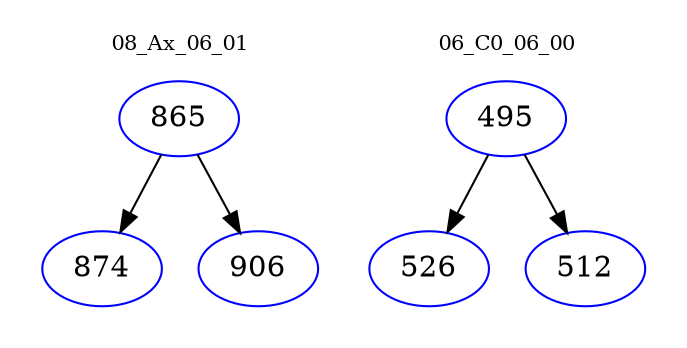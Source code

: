 digraph{
subgraph cluster_0 {
color = white
label = "08_Ax_06_01";
fontsize=10;
T0_865 [label="865", color="blue"]
T0_865 -> T0_874 [color="black"]
T0_874 [label="874", color="blue"]
T0_865 -> T0_906 [color="black"]
T0_906 [label="906", color="blue"]
}
subgraph cluster_1 {
color = white
label = "06_C0_06_00";
fontsize=10;
T1_495 [label="495", color="blue"]
T1_495 -> T1_526 [color="black"]
T1_526 [label="526", color="blue"]
T1_495 -> T1_512 [color="black"]
T1_512 [label="512", color="blue"]
}
}

